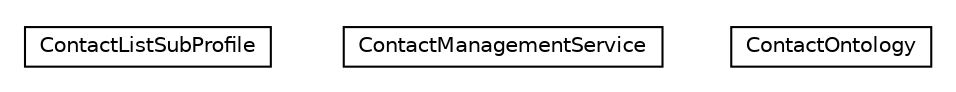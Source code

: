 #!/usr/local/bin/dot
#
# Class diagram 
# Generated by UMLGraph version R5_6-24-gf6e263 (http://www.umlgraph.org/)
#

digraph G {
	edge [fontname="Helvetica",fontsize=10,labelfontname="Helvetica",labelfontsize=10];
	node [fontname="Helvetica",fontsize=10,shape=plaintext];
	nodesep=0.25;
	ranksep=0.5;
	// org.universAAL.ontology.profile.contact.ContactListSubProfile
	c32507 [label=<<table title="org.universAAL.ontology.profile.contact.ContactListSubProfile" border="0" cellborder="1" cellspacing="0" cellpadding="2" port="p" href="./ContactListSubProfile.html">
		<tr><td><table border="0" cellspacing="0" cellpadding="1">
<tr><td align="center" balign="center"> ContactListSubProfile </td></tr>
		</table></td></tr>
		</table>>, URL="./ContactListSubProfile.html", fontname="Helvetica", fontcolor="black", fontsize=10.0];
	// org.universAAL.ontology.profile.contact.ContactManagementService
	c32508 [label=<<table title="org.universAAL.ontology.profile.contact.ContactManagementService" border="0" cellborder="1" cellspacing="0" cellpadding="2" port="p" href="./ContactManagementService.html">
		<tr><td><table border="0" cellspacing="0" cellpadding="1">
<tr><td align="center" balign="center"> ContactManagementService </td></tr>
		</table></td></tr>
		</table>>, URL="./ContactManagementService.html", fontname="Helvetica", fontcolor="black", fontsize=10.0];
	// org.universAAL.ontology.profile.contact.ContactOntology
	c32509 [label=<<table title="org.universAAL.ontology.profile.contact.ContactOntology" border="0" cellborder="1" cellspacing="0" cellpadding="2" port="p" href="./ContactOntology.html">
		<tr><td><table border="0" cellspacing="0" cellpadding="1">
<tr><td align="center" balign="center"> ContactOntology </td></tr>
		</table></td></tr>
		</table>>, URL="./ContactOntology.html", fontname="Helvetica", fontcolor="black", fontsize=10.0];
}

